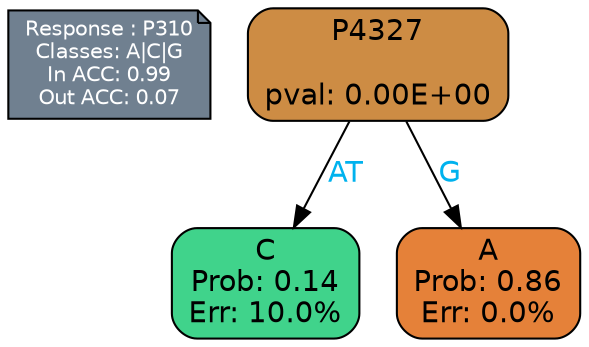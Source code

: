 digraph Tree {
node [shape=box, style="filled, rounded", color="black", fontname=helvetica] ;
graph [ranksep=equally, splines=polylines, bgcolor=transparent, dpi=600] ;
edge [fontname=helvetica] ;
LEGEND [label="Response : P310
Classes: A|C|G
In ACC: 0.99
Out ACC: 0.07
",shape=note,align=left,style=filled,fillcolor="slategray",fontcolor="white",fontsize=10];1 [label="P4327

pval: 0.00E+00", fillcolor="#cd8c44"] ;
2 [label="C
Prob: 0.14
Err: 10.0%", fillcolor="#40d38b"] ;
3 [label="A
Prob: 0.86
Err: 0.0%", fillcolor="#e58139"] ;
1 -> 2 [label="AT",fontcolor=deepskyblue2] ;
1 -> 3 [label="G",fontcolor=deepskyblue2] ;
{rank = same; 2;3;}{rank = same; LEGEND;1;}}